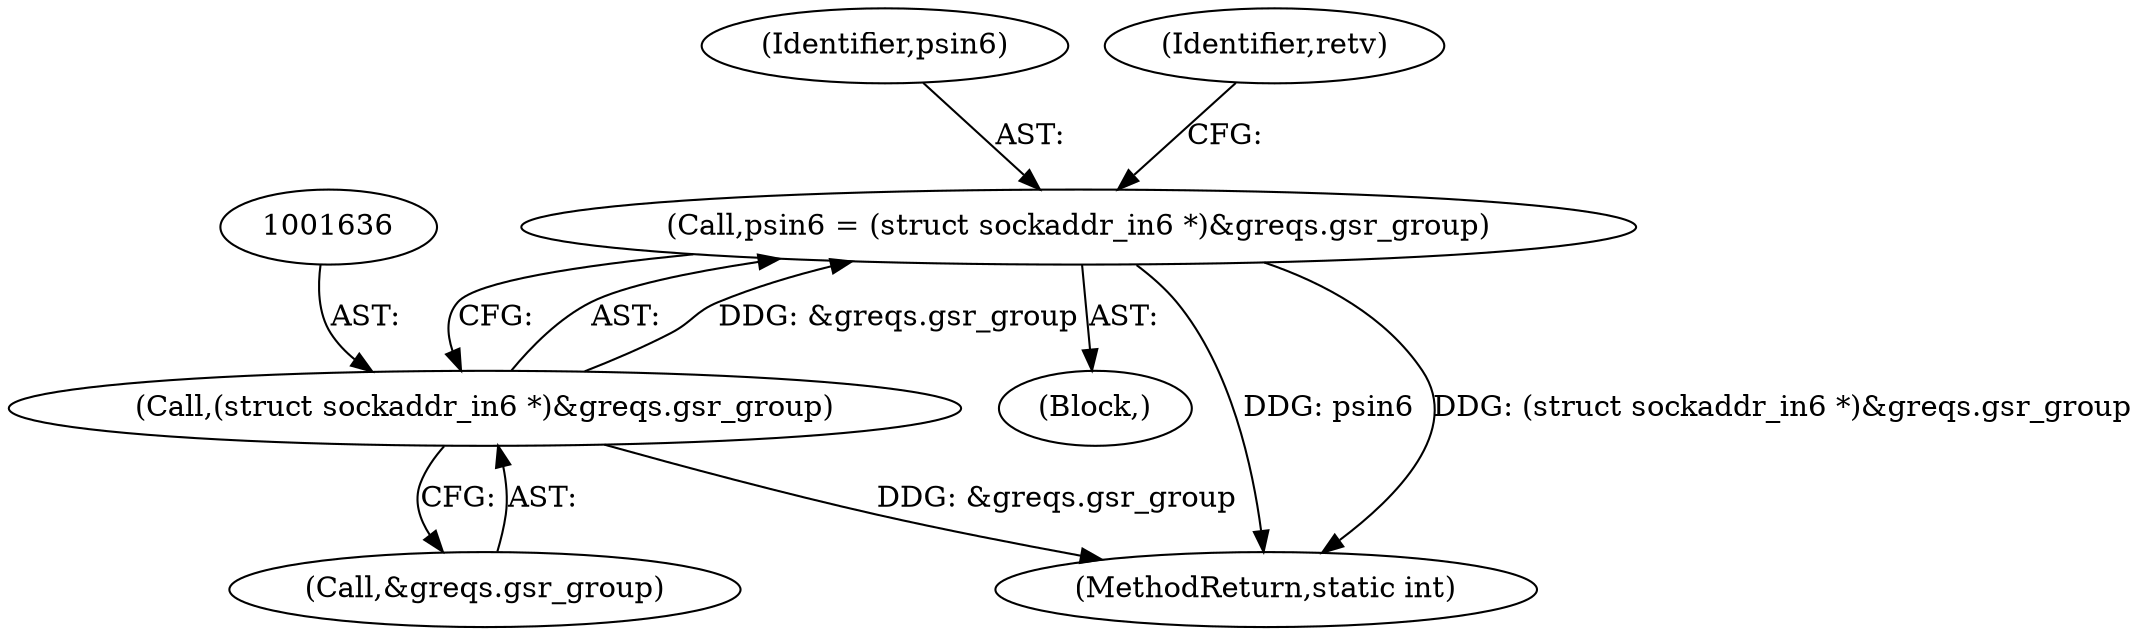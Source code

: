 digraph "0_linux_45f6fad84cc305103b28d73482b344d7f5b76f39_11@pointer" {
"1001633" [label="(Call,psin6 = (struct sockaddr_in6 *)&greqs.gsr_group)"];
"1001635" [label="(Call,(struct sockaddr_in6 *)&greqs.gsr_group)"];
"1001634" [label="(Identifier,psin6)"];
"1001637" [label="(Call,&greqs.gsr_group)"];
"1001642" [label="(Identifier,retv)"];
"1001633" [label="(Call,psin6 = (struct sockaddr_in6 *)&greqs.gsr_group)"];
"1001631" [label="(Block,)"];
"1002065" [label="(MethodReturn,static int)"];
"1001635" [label="(Call,(struct sockaddr_in6 *)&greqs.gsr_group)"];
"1001633" -> "1001631"  [label="AST: "];
"1001633" -> "1001635"  [label="CFG: "];
"1001634" -> "1001633"  [label="AST: "];
"1001635" -> "1001633"  [label="AST: "];
"1001642" -> "1001633"  [label="CFG: "];
"1001633" -> "1002065"  [label="DDG: psin6"];
"1001633" -> "1002065"  [label="DDG: (struct sockaddr_in6 *)&greqs.gsr_group"];
"1001635" -> "1001633"  [label="DDG: &greqs.gsr_group"];
"1001635" -> "1001637"  [label="CFG: "];
"1001636" -> "1001635"  [label="AST: "];
"1001637" -> "1001635"  [label="AST: "];
"1001635" -> "1002065"  [label="DDG: &greqs.gsr_group"];
}

